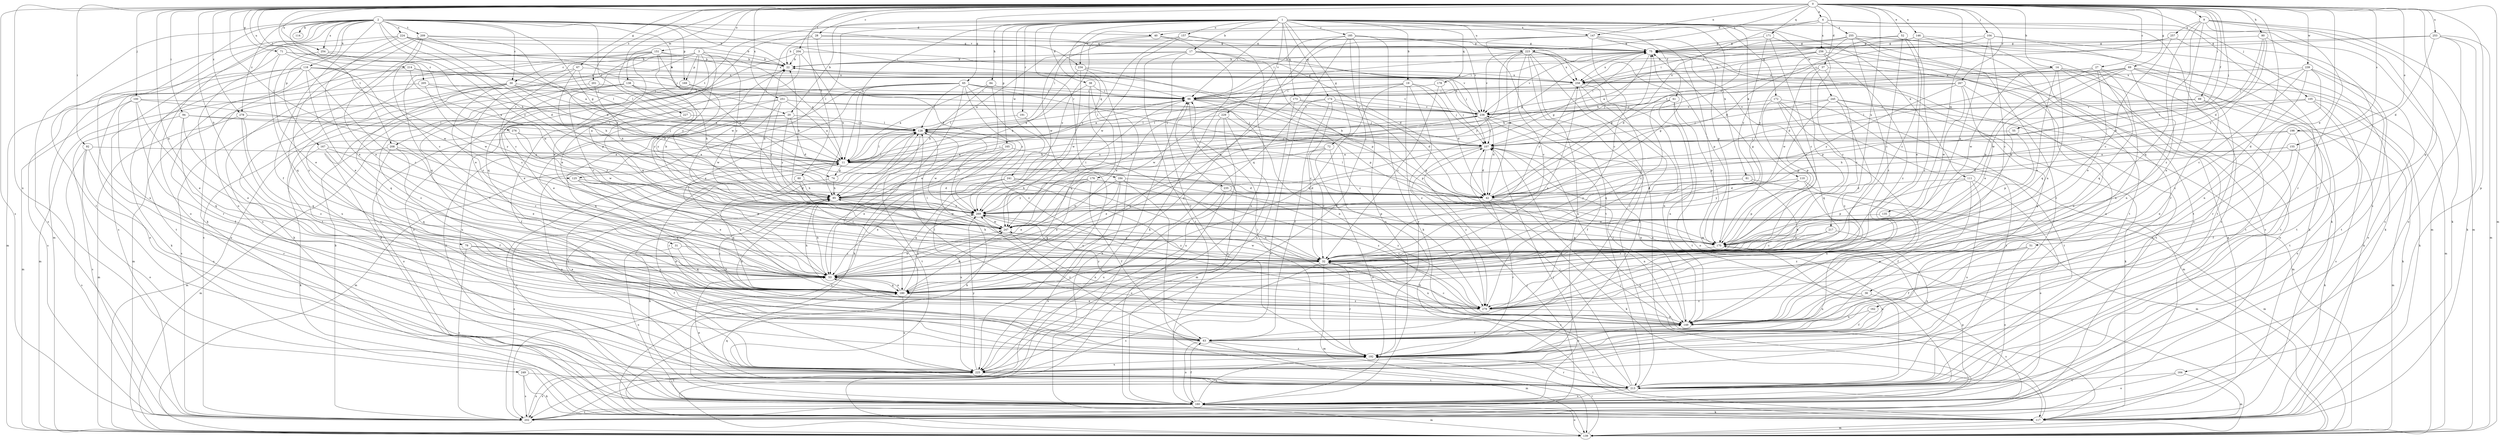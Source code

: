 strict digraph  {
0;
1;
2;
3;
4;
9;
11;
14;
17;
19;
20;
22;
27;
28;
30;
31;
32;
36;
37;
38;
40;
42;
51;
52;
53;
55;
60;
61;
63;
65;
67;
69;
71;
72;
74;
75;
79;
80;
81;
84;
85;
89;
92;
94;
96;
100;
104;
105;
107;
110;
111;
114;
116;
117;
125;
128;
135;
138;
139;
146;
147;
149;
151;
155;
157;
160;
162;
164;
165;
167;
169;
170;
171;
172;
173;
174;
176;
178;
180;
184;
185;
191;
192;
198;
201;
202;
204;
205;
208;
209;
213;
214;
217;
223;
224;
225;
227;
229;
234;
235;
236;
239;
241;
245;
247;
249;
251;
253;
254;
255;
256;
257;
258;
267;
269;
276;
278;
279;
0 -> 4  [label=a];
0 -> 9  [label=a];
0 -> 14  [label=b];
0 -> 27  [label=c];
0 -> 28  [label=c];
0 -> 36  [label=d];
0 -> 37  [label=d];
0 -> 51  [label=e];
0 -> 52  [label=e];
0 -> 53  [label=e];
0 -> 55  [label=f];
0 -> 60  [label=f];
0 -> 65  [label=g];
0 -> 67  [label=g];
0 -> 69  [label=g];
0 -> 71  [label=g];
0 -> 79  [label=h];
0 -> 80  [label=h];
0 -> 89  [label=i];
0 -> 92  [label=i];
0 -> 94  [label=i];
0 -> 100  [label=j];
0 -> 104  [label=j];
0 -> 105  [label=j];
0 -> 107  [label=j];
0 -> 125  [label=l];
0 -> 135  [label=m];
0 -> 138  [label=m];
0 -> 139  [label=m];
0 -> 146  [label=n];
0 -> 147  [label=n];
0 -> 151  [label=o];
0 -> 155  [label=o];
0 -> 162  [label=p];
0 -> 164  [label=p];
0 -> 171  [label=q];
0 -> 198  [label=s];
0 -> 201  [label=s];
0 -> 202  [label=s];
0 -> 204  [label=t];
0 -> 205  [label=t];
0 -> 214  [label=u];
0 -> 217  [label=u];
0 -> 223  [label=u];
0 -> 227  [label=v];
0 -> 239  [label=w];
0 -> 249  [label=x];
0 -> 251  [label=x];
0 -> 253  [label=x];
0 -> 254  [label=x];
0 -> 267  [label=y];
0 -> 276  [label=z];
0 -> 278  [label=z];
1 -> 11  [label=a];
1 -> 17  [label=b];
1 -> 19  [label=b];
1 -> 20  [label=b];
1 -> 38  [label=d];
1 -> 61  [label=f];
1 -> 72  [label=g];
1 -> 81  [label=h];
1 -> 84  [label=h];
1 -> 96  [label=i];
1 -> 110  [label=k];
1 -> 111  [label=k];
1 -> 125  [label=l];
1 -> 139  [label=m];
1 -> 147  [label=n];
1 -> 157  [label=o];
1 -> 165  [label=p];
1 -> 172  [label=q];
1 -> 173  [label=q];
1 -> 174  [label=q];
1 -> 176  [label=q];
1 -> 178  [label=q];
1 -> 184  [label=r];
1 -> 185  [label=r];
1 -> 191  [label=r];
1 -> 208  [label=t];
1 -> 223  [label=u];
1 -> 229  [label=v];
1 -> 241  [label=w];
1 -> 245  [label=w];
2 -> 20  [label=b];
2 -> 22  [label=b];
2 -> 30  [label=c];
2 -> 40  [label=d];
2 -> 63  [label=f];
2 -> 74  [label=g];
2 -> 85  [label=h];
2 -> 96  [label=i];
2 -> 114  [label=k];
2 -> 116  [label=k];
2 -> 117  [label=k];
2 -> 128  [label=l];
2 -> 160  [label=o];
2 -> 167  [label=p];
2 -> 169  [label=p];
2 -> 202  [label=s];
2 -> 208  [label=t];
2 -> 209  [label=t];
2 -> 213  [label=t];
2 -> 224  [label=u];
2 -> 225  [label=u];
2 -> 234  [label=v];
2 -> 254  [label=x];
2 -> 269  [label=y];
2 -> 278  [label=z];
3 -> 11  [label=a];
3 -> 22  [label=b];
3 -> 30  [label=c];
3 -> 31  [label=c];
3 -> 117  [label=k];
3 -> 169  [label=p];
3 -> 180  [label=q];
3 -> 202  [label=s];
3 -> 213  [label=t];
3 -> 247  [label=w];
3 -> 269  [label=y];
4 -> 40  [label=d];
4 -> 85  [label=h];
4 -> 117  [label=k];
4 -> 202  [label=s];
4 -> 234  [label=v];
4 -> 255  [label=x];
4 -> 256  [label=x];
9 -> 117  [label=k];
9 -> 139  [label=m];
9 -> 149  [label=n];
9 -> 180  [label=q];
9 -> 192  [label=r];
9 -> 202  [label=s];
9 -> 257  [label=x];
9 -> 279  [label=z];
11 -> 74  [label=g];
11 -> 75  [label=g];
11 -> 128  [label=l];
11 -> 160  [label=o];
11 -> 225  [label=u];
11 -> 235  [label=v];
14 -> 53  [label=e];
14 -> 117  [label=k];
14 -> 180  [label=q];
14 -> 192  [label=r];
14 -> 213  [label=t];
14 -> 247  [label=w];
14 -> 258  [label=x];
17 -> 11  [label=a];
17 -> 22  [label=b];
17 -> 42  [label=d];
17 -> 107  [label=j];
17 -> 170  [label=p];
17 -> 192  [label=r];
17 -> 213  [label=t];
19 -> 11  [label=a];
19 -> 42  [label=d];
19 -> 96  [label=i];
19 -> 107  [label=j];
19 -> 180  [label=q];
19 -> 192  [label=r];
19 -> 279  [label=z];
20 -> 42  [label=d];
20 -> 128  [label=l];
20 -> 160  [label=o];
20 -> 180  [label=q];
20 -> 269  [label=y];
22 -> 258  [label=x];
27 -> 53  [label=e];
27 -> 107  [label=j];
27 -> 149  [label=n];
27 -> 170  [label=p];
27 -> 180  [label=q];
27 -> 213  [label=t];
27 -> 258  [label=x];
28 -> 53  [label=e];
28 -> 75  [label=g];
28 -> 247  [label=w];
28 -> 258  [label=x];
28 -> 269  [label=y];
30 -> 11  [label=a];
30 -> 32  [label=c];
30 -> 42  [label=d];
30 -> 96  [label=i];
30 -> 139  [label=m];
30 -> 180  [label=q];
30 -> 202  [label=s];
31 -> 32  [label=c];
31 -> 160  [label=o];
31 -> 180  [label=q];
32 -> 53  [label=e];
32 -> 85  [label=h];
32 -> 128  [label=l];
32 -> 139  [label=m];
32 -> 149  [label=n];
32 -> 192  [label=r];
32 -> 202  [label=s];
32 -> 247  [label=w];
32 -> 269  [label=y];
36 -> 149  [label=n];
36 -> 202  [label=s];
36 -> 279  [label=z];
37 -> 32  [label=c];
37 -> 160  [label=o];
37 -> 170  [label=p];
37 -> 247  [label=w];
37 -> 258  [label=x];
38 -> 11  [label=a];
38 -> 96  [label=i];
38 -> 117  [label=k];
38 -> 180  [label=q];
40 -> 75  [label=g];
40 -> 117  [label=k];
40 -> 247  [label=w];
40 -> 269  [label=y];
42 -> 22  [label=b];
42 -> 75  [label=g];
42 -> 117  [label=k];
42 -> 128  [label=l];
42 -> 149  [label=n];
42 -> 192  [label=r];
51 -> 32  [label=c];
51 -> 53  [label=e];
51 -> 63  [label=f];
51 -> 160  [label=o];
52 -> 32  [label=c];
52 -> 42  [label=d];
52 -> 53  [label=e];
52 -> 75  [label=g];
52 -> 279  [label=z];
53 -> 85  [label=h];
53 -> 180  [label=q];
53 -> 247  [label=w];
55 -> 107  [label=j];
55 -> 170  [label=p];
60 -> 32  [label=c];
60 -> 42  [label=d];
60 -> 85  [label=h];
60 -> 180  [label=q];
61 -> 149  [label=n];
61 -> 170  [label=p];
61 -> 180  [label=q];
61 -> 213  [label=t];
61 -> 236  [label=v];
63 -> 85  [label=h];
63 -> 139  [label=m];
63 -> 160  [label=o];
63 -> 192  [label=r];
63 -> 269  [label=y];
65 -> 11  [label=a];
65 -> 53  [label=e];
65 -> 96  [label=i];
65 -> 117  [label=k];
65 -> 128  [label=l];
65 -> 160  [label=o];
65 -> 170  [label=p];
65 -> 225  [label=u];
65 -> 236  [label=v];
65 -> 269  [label=y];
65 -> 279  [label=z];
67 -> 32  [label=c];
67 -> 85  [label=h];
67 -> 128  [label=l];
67 -> 225  [label=u];
67 -> 258  [label=x];
69 -> 42  [label=d];
69 -> 117  [label=k];
69 -> 139  [label=m];
69 -> 149  [label=n];
69 -> 170  [label=p];
69 -> 213  [label=t];
69 -> 236  [label=v];
69 -> 247  [label=w];
69 -> 258  [label=x];
71 -> 22  [label=b];
71 -> 139  [label=m];
71 -> 180  [label=q];
71 -> 247  [label=w];
71 -> 258  [label=x];
72 -> 11  [label=a];
72 -> 32  [label=c];
72 -> 53  [label=e];
72 -> 117  [label=k];
72 -> 160  [label=o];
74 -> 85  [label=h];
74 -> 128  [label=l];
74 -> 192  [label=r];
75 -> 22  [label=b];
75 -> 32  [label=c];
75 -> 85  [label=h];
75 -> 96  [label=i];
75 -> 202  [label=s];
75 -> 236  [label=v];
75 -> 258  [label=x];
79 -> 32  [label=c];
79 -> 53  [label=e];
79 -> 63  [label=f];
79 -> 202  [label=s];
80 -> 42  [label=d];
80 -> 63  [label=f];
80 -> 75  [label=g];
80 -> 107  [label=j];
80 -> 269  [label=y];
81 -> 42  [label=d];
81 -> 53  [label=e];
81 -> 139  [label=m];
81 -> 269  [label=y];
84 -> 11  [label=a];
84 -> 53  [label=e];
84 -> 85  [label=h];
84 -> 96  [label=i];
85 -> 22  [label=b];
85 -> 96  [label=i];
85 -> 202  [label=s];
85 -> 236  [label=v];
85 -> 247  [label=w];
85 -> 269  [label=y];
89 -> 128  [label=l];
89 -> 149  [label=n];
89 -> 213  [label=t];
89 -> 236  [label=v];
92 -> 11  [label=a];
92 -> 160  [label=o];
92 -> 192  [label=r];
92 -> 202  [label=s];
92 -> 225  [label=u];
94 -> 53  [label=e];
94 -> 107  [label=j];
94 -> 128  [label=l];
94 -> 180  [label=q];
94 -> 202  [label=s];
96 -> 75  [label=g];
96 -> 107  [label=j];
96 -> 128  [label=l];
96 -> 149  [label=n];
96 -> 160  [label=o];
96 -> 236  [label=v];
100 -> 11  [label=a];
100 -> 53  [label=e];
100 -> 63  [label=f];
100 -> 139  [label=m];
100 -> 225  [label=u];
100 -> 236  [label=v];
104 -> 32  [label=c];
104 -> 75  [label=g];
104 -> 117  [label=k];
104 -> 170  [label=p];
104 -> 213  [label=t];
104 -> 258  [label=x];
105 -> 117  [label=k];
105 -> 128  [label=l];
105 -> 160  [label=o];
105 -> 202  [label=s];
105 -> 236  [label=v];
107 -> 11  [label=a];
107 -> 42  [label=d];
107 -> 117  [label=k];
107 -> 149  [label=n];
107 -> 279  [label=z];
110 -> 42  [label=d];
110 -> 139  [label=m];
110 -> 149  [label=n];
110 -> 170  [label=p];
110 -> 269  [label=y];
111 -> 42  [label=d];
111 -> 63  [label=f];
111 -> 160  [label=o];
111 -> 170  [label=p];
111 -> 225  [label=u];
116 -> 32  [label=c];
116 -> 53  [label=e];
116 -> 96  [label=i];
116 -> 117  [label=k];
116 -> 160  [label=o];
116 -> 192  [label=r];
116 -> 213  [label=t];
116 -> 247  [label=w];
116 -> 258  [label=x];
117 -> 75  [label=g];
117 -> 107  [label=j];
117 -> 139  [label=m];
125 -> 42  [label=d];
125 -> 53  [label=e];
125 -> 170  [label=p];
125 -> 180  [label=q];
128 -> 107  [label=j];
128 -> 139  [label=m];
128 -> 192  [label=r];
128 -> 213  [label=t];
128 -> 247  [label=w];
128 -> 269  [label=y];
135 -> 247  [label=w];
135 -> 279  [label=z];
138 -> 32  [label=c];
138 -> 53  [label=e];
138 -> 85  [label=h];
138 -> 96  [label=i];
138 -> 269  [label=y];
138 -> 279  [label=z];
139 -> 96  [label=i];
139 -> 160  [label=o];
139 -> 192  [label=r];
146 -> 11  [label=a];
146 -> 32  [label=c];
146 -> 75  [label=g];
146 -> 149  [label=n];
146 -> 192  [label=r];
147 -> 22  [label=b];
147 -> 32  [label=c];
147 -> 75  [label=g];
147 -> 139  [label=m];
147 -> 170  [label=p];
147 -> 213  [label=t];
147 -> 269  [label=y];
149 -> 32  [label=c];
149 -> 53  [label=e];
149 -> 63  [label=f];
149 -> 85  [label=h];
149 -> 107  [label=j];
149 -> 128  [label=l];
151 -> 22  [label=b];
151 -> 53  [label=e];
151 -> 85  [label=h];
151 -> 117  [label=k];
151 -> 170  [label=p];
151 -> 180  [label=q];
151 -> 225  [label=u];
151 -> 258  [label=x];
151 -> 269  [label=y];
155 -> 11  [label=a];
155 -> 42  [label=d];
155 -> 117  [label=k];
155 -> 149  [label=n];
157 -> 75  [label=g];
157 -> 128  [label=l];
157 -> 225  [label=u];
157 -> 247  [label=w];
157 -> 269  [label=y];
160 -> 63  [label=f];
160 -> 85  [label=h];
160 -> 107  [label=j];
160 -> 117  [label=k];
160 -> 128  [label=l];
160 -> 139  [label=m];
160 -> 170  [label=p];
160 -> 192  [label=r];
160 -> 202  [label=s];
162 -> 63  [label=f];
162 -> 149  [label=n];
164 -> 139  [label=m];
164 -> 160  [label=o];
164 -> 213  [label=t];
165 -> 11  [label=a];
165 -> 53  [label=e];
165 -> 117  [label=k];
165 -> 149  [label=n];
165 -> 202  [label=s];
167 -> 11  [label=a];
167 -> 32  [label=c];
167 -> 117  [label=k];
167 -> 180  [label=q];
169 -> 96  [label=i];
169 -> 269  [label=y];
169 -> 279  [label=z];
170 -> 32  [label=c];
170 -> 75  [label=g];
170 -> 225  [label=u];
171 -> 32  [label=c];
171 -> 75  [label=g];
171 -> 213  [label=t];
171 -> 269  [label=y];
172 -> 63  [label=f];
172 -> 139  [label=m];
172 -> 170  [label=p];
172 -> 180  [label=q];
172 -> 213  [label=t];
172 -> 236  [label=v];
173 -> 170  [label=p];
173 -> 180  [label=q];
173 -> 225  [label=u];
173 -> 236  [label=v];
174 -> 32  [label=c];
174 -> 42  [label=d];
174 -> 63  [label=f];
174 -> 160  [label=o];
174 -> 236  [label=v];
174 -> 247  [label=w];
176 -> 53  [label=e];
176 -> 63  [label=f];
176 -> 85  [label=h];
176 -> 180  [label=q];
176 -> 269  [label=y];
176 -> 279  [label=z];
178 -> 32  [label=c];
178 -> 96  [label=i];
178 -> 107  [label=j];
180 -> 11  [label=a];
180 -> 53  [label=e];
180 -> 85  [label=h];
180 -> 225  [label=u];
180 -> 247  [label=w];
180 -> 258  [label=x];
180 -> 269  [label=y];
180 -> 279  [label=z];
184 -> 42  [label=d];
184 -> 53  [label=e];
184 -> 170  [label=p];
184 -> 192  [label=r];
184 -> 202  [label=s];
184 -> 247  [label=w];
185 -> 53  [label=e];
185 -> 75  [label=g];
185 -> 96  [label=i];
185 -> 117  [label=k];
185 -> 160  [label=o];
185 -> 180  [label=q];
185 -> 225  [label=u];
185 -> 236  [label=v];
191 -> 128  [label=l];
191 -> 225  [label=u];
192 -> 75  [label=g];
192 -> 96  [label=i];
192 -> 149  [label=n];
192 -> 213  [label=t];
192 -> 225  [label=u];
198 -> 63  [label=f];
198 -> 85  [label=h];
198 -> 107  [label=j];
198 -> 139  [label=m];
198 -> 279  [label=z];
201 -> 85  [label=h];
201 -> 96  [label=i];
201 -> 192  [label=r];
202 -> 22  [label=b];
202 -> 107  [label=j];
202 -> 225  [label=u];
204 -> 22  [label=b];
204 -> 53  [label=e];
204 -> 85  [label=h];
204 -> 160  [label=o];
204 -> 236  [label=v];
205 -> 11  [label=a];
205 -> 96  [label=i];
205 -> 139  [label=m];
205 -> 269  [label=y];
208 -> 11  [label=a];
208 -> 53  [label=e];
208 -> 63  [label=f];
208 -> 139  [label=m];
208 -> 192  [label=r];
209 -> 11  [label=a];
209 -> 32  [label=c];
209 -> 42  [label=d];
209 -> 53  [label=e];
209 -> 75  [label=g];
209 -> 225  [label=u];
209 -> 279  [label=z];
213 -> 32  [label=c];
213 -> 53  [label=e];
213 -> 107  [label=j];
213 -> 128  [label=l];
213 -> 160  [label=o];
213 -> 180  [label=q];
213 -> 192  [label=r];
213 -> 236  [label=v];
214 -> 11  [label=a];
214 -> 128  [label=l];
214 -> 202  [label=s];
214 -> 258  [label=x];
217 -> 32  [label=c];
217 -> 53  [label=e];
217 -> 170  [label=p];
217 -> 225  [label=u];
223 -> 22  [label=b];
223 -> 32  [label=c];
223 -> 42  [label=d];
223 -> 170  [label=p];
223 -> 192  [label=r];
223 -> 202  [label=s];
223 -> 225  [label=u];
223 -> 236  [label=v];
223 -> 258  [label=x];
223 -> 269  [label=y];
223 -> 279  [label=z];
224 -> 22  [label=b];
224 -> 42  [label=d];
224 -> 53  [label=e];
224 -> 75  [label=g];
224 -> 107  [label=j];
224 -> 139  [label=m];
224 -> 202  [label=s];
225 -> 11  [label=a];
225 -> 202  [label=s];
225 -> 213  [label=t];
225 -> 269  [label=y];
227 -> 128  [label=l];
227 -> 247  [label=w];
229 -> 128  [label=l];
229 -> 139  [label=m];
229 -> 170  [label=p];
229 -> 180  [label=q];
229 -> 225  [label=u];
234 -> 53  [label=e];
234 -> 85  [label=h];
234 -> 247  [label=w];
234 -> 258  [label=x];
234 -> 279  [label=z];
235 -> 75  [label=g];
235 -> 96  [label=i];
235 -> 160  [label=o];
235 -> 225  [label=u];
235 -> 279  [label=z];
236 -> 22  [label=b];
236 -> 42  [label=d];
236 -> 63  [label=f];
236 -> 85  [label=h];
236 -> 107  [label=j];
236 -> 128  [label=l];
239 -> 32  [label=c];
239 -> 42  [label=d];
239 -> 149  [label=n];
239 -> 160  [label=o];
239 -> 213  [label=t];
239 -> 258  [label=x];
239 -> 279  [label=z];
241 -> 32  [label=c];
241 -> 42  [label=d];
241 -> 53  [label=e];
241 -> 180  [label=q];
241 -> 225  [label=u];
241 -> 279  [label=z];
245 -> 107  [label=j];
245 -> 117  [label=k];
245 -> 139  [label=m];
245 -> 170  [label=p];
245 -> 213  [label=t];
245 -> 236  [label=v];
245 -> 279  [label=z];
247 -> 22  [label=b];
247 -> 96  [label=i];
247 -> 149  [label=n];
247 -> 170  [label=p];
249 -> 117  [label=k];
249 -> 202  [label=s];
249 -> 213  [label=t];
251 -> 11  [label=a];
251 -> 53  [label=e];
251 -> 63  [label=f];
251 -> 107  [label=j];
251 -> 236  [label=v];
251 -> 247  [label=w];
251 -> 269  [label=y];
253 -> 42  [label=d];
253 -> 75  [label=g];
253 -> 96  [label=i];
253 -> 117  [label=k];
253 -> 139  [label=m];
253 -> 160  [label=o];
254 -> 22  [label=b];
254 -> 53  [label=e];
254 -> 247  [label=w];
255 -> 75  [label=g];
255 -> 96  [label=i];
255 -> 117  [label=k];
255 -> 192  [label=r];
255 -> 202  [label=s];
255 -> 213  [label=t];
255 -> 269  [label=y];
255 -> 279  [label=z];
256 -> 22  [label=b];
256 -> 32  [label=c];
256 -> 42  [label=d];
256 -> 225  [label=u];
256 -> 258  [label=x];
256 -> 279  [label=z];
257 -> 32  [label=c];
257 -> 75  [label=g];
257 -> 107  [label=j];
257 -> 225  [label=u];
258 -> 96  [label=i];
258 -> 149  [label=n];
258 -> 160  [label=o];
258 -> 192  [label=r];
258 -> 269  [label=y];
267 -> 53  [label=e];
267 -> 96  [label=i];
267 -> 149  [label=n];
267 -> 236  [label=v];
267 -> 247  [label=w];
267 -> 269  [label=y];
269 -> 22  [label=b];
269 -> 32  [label=c];
269 -> 75  [label=g];
269 -> 247  [label=w];
276 -> 107  [label=j];
276 -> 139  [label=m];
276 -> 247  [label=w];
276 -> 269  [label=y];
278 -> 128  [label=l];
278 -> 139  [label=m];
278 -> 180  [label=q];
278 -> 279  [label=z];
279 -> 149  [label=n];
279 -> 269  [label=y];
}
